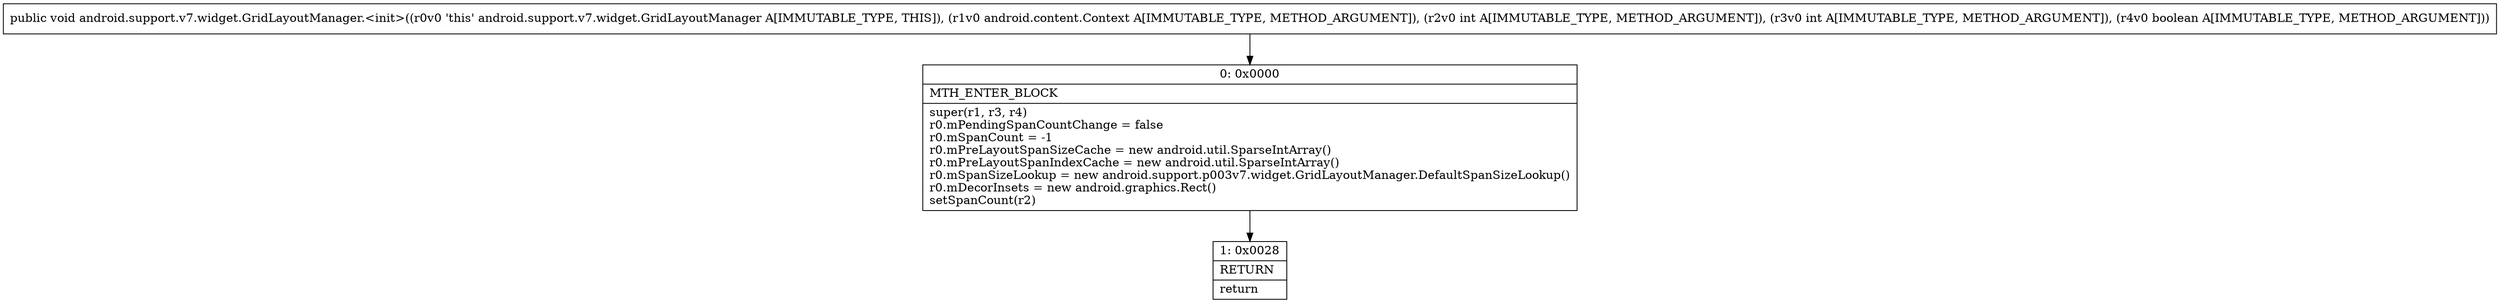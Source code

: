 digraph "CFG forandroid.support.v7.widget.GridLayoutManager.\<init\>(Landroid\/content\/Context;IIZ)V" {
Node_0 [shape=record,label="{0\:\ 0x0000|MTH_ENTER_BLOCK\l|super(r1, r3, r4)\lr0.mPendingSpanCountChange = false\lr0.mSpanCount = \-1\lr0.mPreLayoutSpanSizeCache = new android.util.SparseIntArray()\lr0.mPreLayoutSpanIndexCache = new android.util.SparseIntArray()\lr0.mSpanSizeLookup = new android.support.p003v7.widget.GridLayoutManager.DefaultSpanSizeLookup()\lr0.mDecorInsets = new android.graphics.Rect()\lsetSpanCount(r2)\l}"];
Node_1 [shape=record,label="{1\:\ 0x0028|RETURN\l|return\l}"];
MethodNode[shape=record,label="{public void android.support.v7.widget.GridLayoutManager.\<init\>((r0v0 'this' android.support.v7.widget.GridLayoutManager A[IMMUTABLE_TYPE, THIS]), (r1v0 android.content.Context A[IMMUTABLE_TYPE, METHOD_ARGUMENT]), (r2v0 int A[IMMUTABLE_TYPE, METHOD_ARGUMENT]), (r3v0 int A[IMMUTABLE_TYPE, METHOD_ARGUMENT]), (r4v0 boolean A[IMMUTABLE_TYPE, METHOD_ARGUMENT])) }"];
MethodNode -> Node_0;
Node_0 -> Node_1;
}

